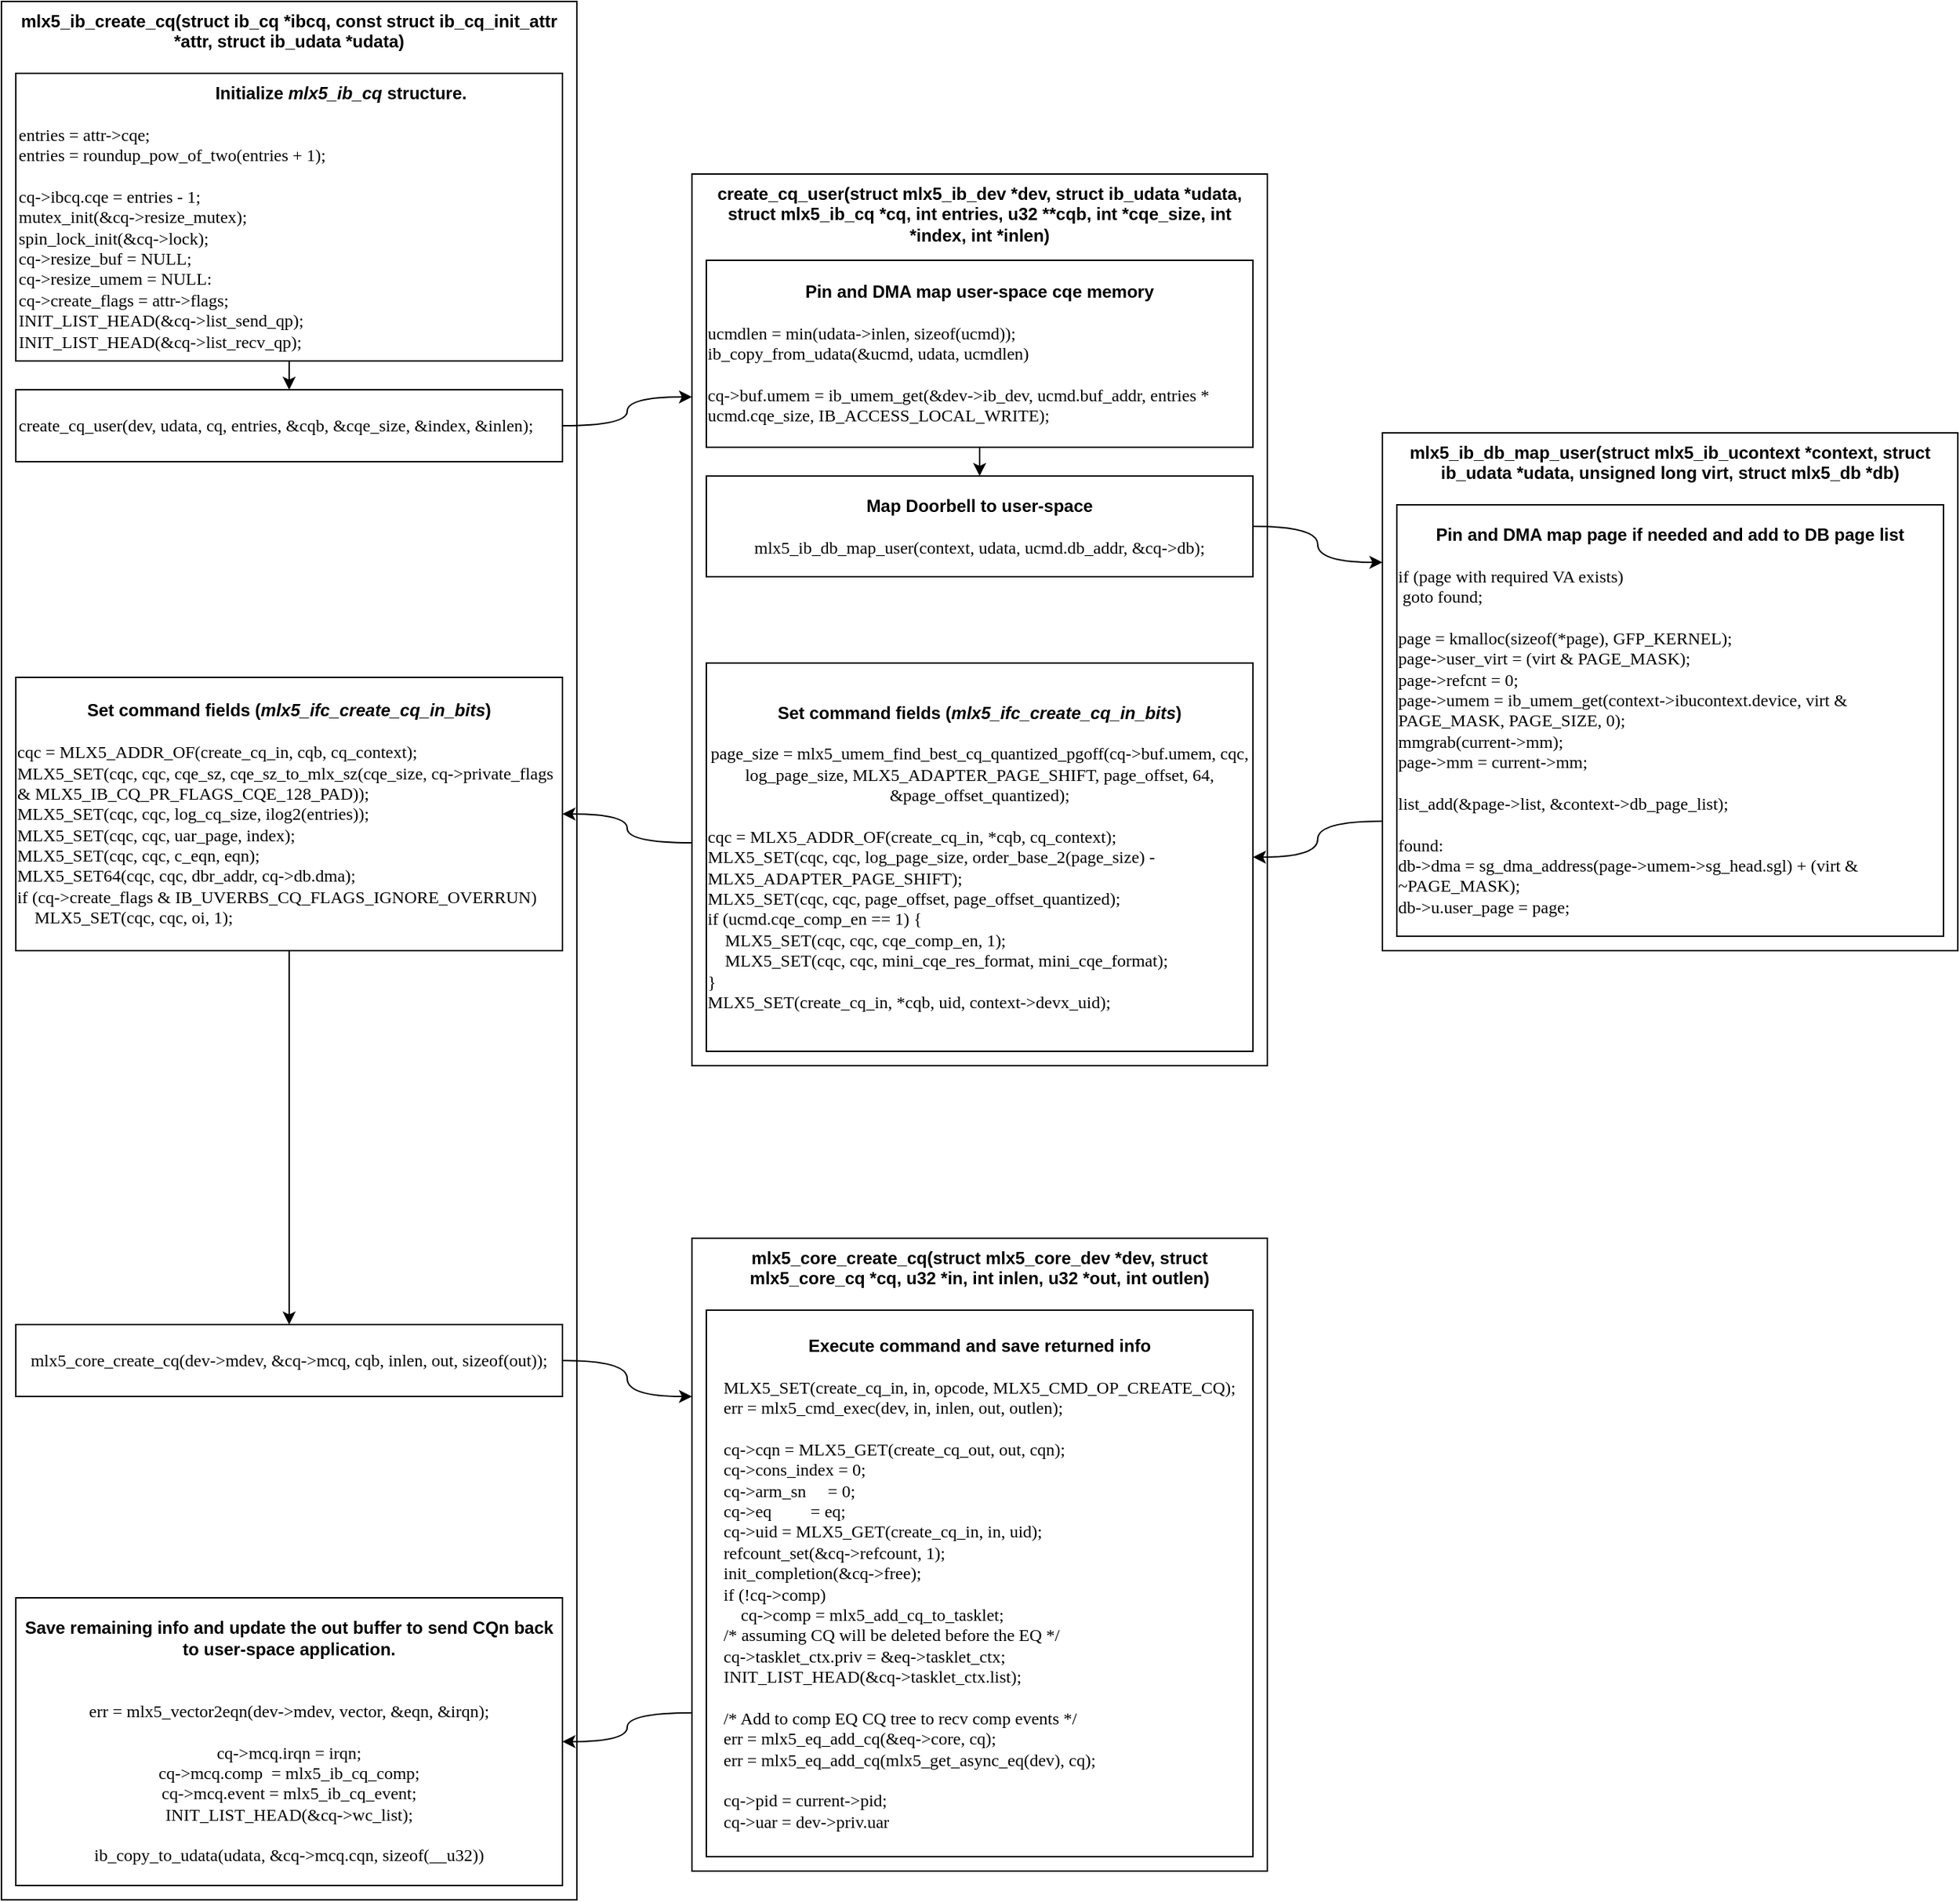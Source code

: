 <mxfile version="16.2.2" type="github">
  <diagram name="Page-1" id="74e2e168-ea6b-b213-b513-2b3c1d86103e">
    <mxGraphModel dx="1673" dy="964" grid="1" gridSize="10" guides="1" tooltips="1" connect="1" arrows="1" fold="1" page="1" pageScale="1" pageWidth="1654" pageHeight="1169" background="none" math="0" shadow="0">
      <root>
        <mxCell id="0" />
        <mxCell id="1" parent="0" />
        <mxCell id="ehqzlcscsCSHqdPRzGeW-19" value="&lt;div&gt;&lt;b&gt;mlx5_ib_create_cq(struct ib_cq *ibcq, const struct ib_cq_init_attr *attr, struct ib_udata *udata)&lt;/b&gt;&lt;/div&gt;" style="rounded=0;whiteSpace=wrap;html=1;verticalAlign=top;" vertex="1" parent="1">
          <mxGeometry x="120" y="40" width="400" height="1320" as="geometry" />
        </mxCell>
        <mxCell id="ehqzlcscsCSHqdPRzGeW-46" style="edgeStyle=orthogonalEdgeStyle;curved=1;rounded=0;orthogonalLoop=1;jettySize=auto;html=1;exitX=0;exitY=0.75;exitDx=0;exitDy=0;entryX=1;entryY=0.5;entryDx=0;entryDy=0;fontFamily=Consolas;fontSource=https%3A%2F%2Ffonts.googleapis.com%2Fcss%3Ffamily%3DConsolas;" edge="1" parent="1" source="ehqzlcscsCSHqdPRzGeW-20" target="ehqzlcscsCSHqdPRzGeW-45">
          <mxGeometry relative="1" as="geometry" />
        </mxCell>
        <mxCell id="ehqzlcscsCSHqdPRzGeW-20" value="&lt;div&gt;&lt;b&gt;create_cq_user(struct mlx5_ib_dev *dev, struct ib_udata *udata, &lt;/b&gt;&lt;/div&gt;&lt;div align=&quot;center&quot;&gt;&lt;b&gt;struct mlx5_ib_cq *cq, int entries, u32 **cqb, int *cqe_size, int &lt;/b&gt;&lt;br&gt;&lt;/div&gt;&lt;b&gt;*index, int *inlen)&lt;/b&gt;" style="rounded=0;whiteSpace=wrap;html=1;verticalAlign=top;" vertex="1" parent="1">
          <mxGeometry x="600" y="160" width="400" height="620" as="geometry" />
        </mxCell>
        <mxCell id="ehqzlcscsCSHqdPRzGeW-43" style="edgeStyle=orthogonalEdgeStyle;curved=1;rounded=0;orthogonalLoop=1;jettySize=auto;html=1;exitX=0;exitY=0.75;exitDx=0;exitDy=0;entryX=1;entryY=0.5;entryDx=0;entryDy=0;fontFamily=Consolas;fontSource=https%3A%2F%2Ffonts.googleapis.com%2Fcss%3Ffamily%3DConsolas;" edge="1" parent="1" source="ehqzlcscsCSHqdPRzGeW-32" target="ehqzlcscsCSHqdPRzGeW-36">
          <mxGeometry relative="1" as="geometry" />
        </mxCell>
        <mxCell id="ehqzlcscsCSHqdPRzGeW-32" value="&lt;b&gt;mlx5_ib_db_map_user(struct mlx5_ib_ucontext *context, struct ib_udata *udata, unsigned long virt, struct mlx5_db *db)&lt;/b&gt;" style="rounded=0;whiteSpace=wrap;html=1;verticalAlign=top;" vertex="1" parent="1">
          <mxGeometry x="1080" y="340" width="400" height="360" as="geometry" />
        </mxCell>
        <mxCell id="ehqzlcscsCSHqdPRzGeW-44" style="edgeStyle=orthogonalEdgeStyle;curved=1;rounded=0;orthogonalLoop=1;jettySize=auto;html=1;exitX=1;exitY=0.5;exitDx=0;exitDy=0;entryX=0;entryY=0.25;entryDx=0;entryDy=0;fontFamily=Consolas;fontSource=https%3A%2F%2Ffonts.googleapis.com%2Fcss%3Ffamily%3DConsolas;" edge="1" parent="1" source="ehqzlcscsCSHqdPRzGeW-21" target="ehqzlcscsCSHqdPRzGeW-20">
          <mxGeometry relative="1" as="geometry" />
        </mxCell>
        <mxCell id="ehqzlcscsCSHqdPRzGeW-21" value="&lt;div align=&quot;left&quot;&gt;&lt;font data-font-src=&quot;https://fonts.googleapis.com/css?family=Consolas&quot; face=&quot;Consolas&quot;&gt;create_cq_user(dev, udata, cq, entries, &amp;amp;cqb, &amp;amp;cqe_size, &amp;amp;index, &amp;amp;inlen);&lt;/font&gt;&lt;/div&gt;" style="rounded=0;whiteSpace=wrap;html=1;align=left;" vertex="1" parent="1">
          <mxGeometry x="130" y="310" width="380" height="50" as="geometry" />
        </mxCell>
        <mxCell id="ehqzlcscsCSHqdPRzGeW-29" style="edgeStyle=orthogonalEdgeStyle;curved=1;rounded=0;orthogonalLoop=1;jettySize=auto;html=1;exitX=0.5;exitY=1;exitDx=0;exitDy=0;entryX=0.5;entryY=0;entryDx=0;entryDy=0;fontFamily=Consolas;fontSource=https%3A%2F%2Ffonts.googleapis.com%2Fcss%3Ffamily%3DConsolas;" edge="1" parent="1" source="ehqzlcscsCSHqdPRzGeW-24" target="ehqzlcscsCSHqdPRzGeW-28">
          <mxGeometry relative="1" as="geometry" />
        </mxCell>
        <mxCell id="ehqzlcscsCSHqdPRzGeW-24" value="&lt;div&gt;&lt;b&gt;Pin and DMA map user-space cqe memory&lt;/b&gt;&lt;/div&gt;&lt;div&gt;&lt;br&gt;&lt;/div&gt;&lt;div align=&quot;left&quot;&gt;&lt;font data-font-src=&quot;https://fonts.googleapis.com/css?family=Consolas&quot; face=&quot;Consolas&quot;&gt;ucmdlen = min(udata-&amp;gt;inlen, sizeof(ucmd));&lt;/font&gt;&lt;/div&gt;&lt;div align=&quot;left&quot;&gt;&lt;font data-font-src=&quot;https://fonts.googleapis.com/css?family=Consolas&quot; face=&quot;Consolas&quot;&gt;ib_copy_from_udata(&amp;amp;ucmd, udata, ucmdlen)&lt;/font&gt;&lt;/div&gt;&lt;div align=&quot;left&quot;&gt;&lt;font data-font-src=&quot;https://fonts.googleapis.com/css?family=Consolas&quot; face=&quot;Consolas&quot;&gt;&lt;br&gt;&lt;/font&gt;&lt;/div&gt;&lt;div align=&quot;left&quot;&gt;&lt;font data-font-src=&quot;https://fonts.googleapis.com/css?family=Consolas&quot; face=&quot;Consolas&quot;&gt;cq-&amp;gt;buf.umem = ib_umem_get(&amp;amp;dev-&amp;gt;ib_dev, ucmd.buf_addr, entries * ucmd.cqe_size, IB_ACCESS_LOCAL_WRITE);&lt;/font&gt;&lt;br&gt;&lt;/div&gt;" style="rounded=0;whiteSpace=wrap;html=1;" vertex="1" parent="1">
          <mxGeometry x="610" y="220" width="380" height="130" as="geometry" />
        </mxCell>
        <mxCell id="ehqzlcscsCSHqdPRzGeW-58" style="edgeStyle=orthogonalEdgeStyle;curved=1;rounded=0;orthogonalLoop=1;jettySize=auto;html=1;exitX=1;exitY=0.5;exitDx=0;exitDy=0;entryX=0;entryY=0.25;entryDx=0;entryDy=0;fontFamily=Consolas;fontSource=https%3A%2F%2Ffonts.googleapis.com%2Fcss%3Ffamily%3DConsolas;" edge="1" parent="1" source="ehqzlcscsCSHqdPRzGeW-28" target="ehqzlcscsCSHqdPRzGeW-32">
          <mxGeometry relative="1" as="geometry" />
        </mxCell>
        <mxCell id="ehqzlcscsCSHqdPRzGeW-28" value="&lt;div&gt;&lt;b&gt;Map Doorbell to user-space&lt;/b&gt;&lt;/div&gt;&lt;div&gt;&lt;br&gt;&lt;/div&gt;&lt;div align=&quot;left&quot;&gt;&lt;font data-font-src=&quot;https://fonts.googleapis.com/css?family=Consolas&quot; face=&quot;Consolas&quot;&gt;mlx5_ib_db_map_user(context, udata, ucmd.db_addr, &amp;amp;cq-&amp;gt;db);&lt;/font&gt;&lt;br&gt;&lt;/div&gt;" style="rounded=0;whiteSpace=wrap;html=1;" vertex="1" parent="1">
          <mxGeometry x="610" y="370" width="380" height="70" as="geometry" />
        </mxCell>
        <mxCell id="ehqzlcscsCSHqdPRzGeW-33" value="&lt;div&gt;&lt;b&gt;Pin and DMA map page if needed and add to DB page list&lt;/b&gt;&lt;br&gt;&lt;/div&gt;&lt;div&gt;&lt;br&gt;&lt;/div&gt;&lt;div align=&quot;left&quot;&gt;&lt;font face=&quot;Consolas&quot;&gt;if (page with required VA exists)&lt;/font&gt;&lt;/div&gt;&lt;div align=&quot;left&quot;&gt;&lt;font face=&quot;Consolas&quot;&gt;&lt;span style=&quot;white-space: pre&quot;&gt;	&lt;/span&gt;goto found;&lt;/font&gt;&lt;br&gt;&lt;/div&gt;&lt;div align=&quot;left&quot;&gt;&lt;font data-font-src=&quot;https://fonts.googleapis.com/css?family=Consolas&quot; face=&quot;Consolas&quot;&gt;&lt;br&gt;&lt;/font&gt;&lt;/div&gt;&lt;div align=&quot;left&quot;&gt;&lt;font data-font-src=&quot;https://fonts.googleapis.com/css?family=Consolas&quot; face=&quot;Consolas&quot;&gt;page = kmalloc(sizeof(*page), GFP_KERNEL);&lt;br&gt;page-&amp;gt;user_virt = (virt &amp;amp; PAGE_MASK);&lt;br&gt;page-&amp;gt;refcnt = 0;&lt;br&gt;page-&amp;gt;umem = ib_umem_get(context-&amp;gt;ibucontext.device, virt &amp;amp; PAGE_MASK, PAGE_SIZE, 0);&lt;br&gt;mmgrab(current-&amp;gt;mm);&lt;br&gt;page-&amp;gt;mm = current-&amp;gt;mm;&lt;/font&gt;&lt;/div&gt;&lt;div align=&quot;left&quot;&gt;&lt;br&gt;&lt;/div&gt;&lt;div align=&quot;left&quot;&gt;&lt;font data-font-src=&quot;https://fonts.googleapis.com/css?family=Consolas&quot; face=&quot;Consolas&quot;&gt;list_add(&amp;amp;page-&amp;gt;list, &amp;amp;context-&amp;gt;db_page_list);&lt;/font&gt;&lt;/div&gt;&lt;div align=&quot;left&quot;&gt;&lt;font data-font-src=&quot;https://fonts.googleapis.com/css?family=Consolas&quot; face=&quot;Consolas&quot;&gt;&lt;br&gt;&lt;/font&gt;&lt;/div&gt;&lt;div align=&quot;left&quot;&gt;&lt;font data-font-src=&quot;https://fonts.googleapis.com/css?family=Consolas&quot; face=&quot;Consolas&quot;&gt;found:&lt;br&gt;&lt;/font&gt;&lt;/div&gt;&lt;div align=&quot;left&quot;&gt;&lt;font data-font-src=&quot;https://fonts.googleapis.com/css?family=Consolas&quot; face=&quot;Consolas&quot;&gt;db-&amp;gt;dma = sg_dma_address(page-&amp;gt;umem-&amp;gt;sg_head.sgl) + (virt &amp;amp; ~PAGE_MASK);&lt;br&gt;db-&amp;gt;u.user_page = page;&lt;/font&gt;&lt;br&gt;&lt;/div&gt;" style="rounded=0;whiteSpace=wrap;html=1;" vertex="1" parent="1">
          <mxGeometry x="1090" y="390" width="380" height="300" as="geometry" />
        </mxCell>
        <mxCell id="ehqzlcscsCSHqdPRzGeW-36" value="&lt;div&gt;&lt;b&gt;&lt;font face=&quot;Helvetica&quot;&gt;Set command fields (&lt;i&gt;mlx5_ifc_create_cq_in_bits&lt;/i&gt;)&lt;br&gt;&lt;/font&gt;&lt;/b&gt;&lt;/div&gt;&lt;div&gt;&lt;font face=&quot;Helvetica&quot;&gt;&lt;br&gt;&lt;/font&gt;&lt;/div&gt;&lt;div&gt;&lt;font face=&quot;Helvetica&quot;&gt;&lt;font data-font-src=&quot;https://fonts.googleapis.com/css?family=Consolas&quot; face=&quot;Consolas&quot;&gt;page_size = mlx5_umem_find_best_cq_quantized_pgoff(cq-&amp;gt;buf.umem, cqc, log_page_size, MLX5_ADAPTER_PAGE_SHIFT, page_offset, 64, &amp;amp;page_offset_quantized);&lt;/font&gt;&lt;br&gt;&lt;/font&gt;&lt;/div&gt;&lt;div&gt;&lt;font face=&quot;Helvetica&quot;&gt;&lt;br&gt;&lt;/font&gt;&lt;/div&gt;&lt;div align=&quot;left&quot;&gt;cqc = MLX5_ADDR_OF(create_cq_in, *cqb, cq_context);&lt;br&gt;MLX5_SET(cqc, cqc, log_page_size, order_base_2(page_size) - MLX5_ADAPTER_PAGE_SHIFT);&lt;br&gt;MLX5_SET(cqc, cqc, page_offset, page_offset_quantized);&lt;br&gt;if (ucmd.cqe_comp_en == 1) {&lt;br&gt;&amp;nbsp;&amp;nbsp; &amp;nbsp;MLX5_SET(cqc, cqc, cqe_comp_en, 1);&lt;br&gt;&amp;nbsp;&amp;nbsp; &amp;nbsp;MLX5_SET(cqc, cqc, mini_cqe_res_format, mini_cqe_format);&lt;br&gt;}&lt;br&gt;MLX5_SET(create_cq_in, *cqb, uid, context-&amp;gt;devx_uid);&lt;br&gt;&lt;/div&gt;" style="rounded=0;whiteSpace=wrap;html=1;fontFamily=Consolas;fontSource=https%3A%2F%2Ffonts.googleapis.com%2Fcss%3Ffamily%3DConsolas;" vertex="1" parent="1">
          <mxGeometry x="610" y="500" width="380" height="270" as="geometry" />
        </mxCell>
        <mxCell id="ehqzlcscsCSHqdPRzGeW-41" style="edgeStyle=orthogonalEdgeStyle;curved=1;rounded=0;orthogonalLoop=1;jettySize=auto;html=1;exitX=0.5;exitY=1;exitDx=0;exitDy=0;entryX=0.5;entryY=0;entryDx=0;entryDy=0;fontFamily=Consolas;fontSource=https%3A%2F%2Ffonts.googleapis.com%2Fcss%3Ffamily%3DConsolas;" edge="1" parent="1" source="ehqzlcscsCSHqdPRzGeW-39" target="ehqzlcscsCSHqdPRzGeW-21">
          <mxGeometry relative="1" as="geometry" />
        </mxCell>
        <mxCell id="ehqzlcscsCSHqdPRzGeW-39" value="&lt;div align=&quot;center&quot;&gt;&amp;nbsp;&amp;nbsp;&amp;nbsp;&amp;nbsp;&amp;nbsp;&amp;nbsp;&amp;nbsp;&amp;nbsp;&amp;nbsp;&amp;nbsp;&amp;nbsp;&amp;nbsp;&amp;nbsp;&amp;nbsp;&amp;nbsp;&amp;nbsp;&amp;nbsp;&amp;nbsp;&amp;nbsp;&amp;nbsp;&amp;nbsp;&amp;nbsp;&amp;nbsp;&amp;nbsp;&amp;nbsp;&amp;nbsp; &amp;nbsp; &amp;nbsp; &amp;nbsp; &amp;nbsp; &amp;nbsp; &amp;nbsp; &amp;nbsp; &lt;b&gt;Initialize &lt;i&gt;mlx5_ib_cq&lt;/i&gt; structure.&lt;/b&gt;&lt;/div&gt;&lt;div&gt;&lt;br&gt;&lt;/div&gt;&lt;div&gt;&lt;font data-font-src=&quot;https://fonts.googleapis.com/css?family=Consolas&quot; face=&quot;Consolas&quot;&gt;entries = attr-&amp;gt;cqe;&lt;br&gt;entries = roundup_pow_of_two(entries + 1);&lt;/font&gt;&lt;br&gt;&lt;/div&gt;&lt;div&gt;&lt;br&gt;&lt;/div&gt;&lt;div&gt;&lt;div align=&quot;left&quot;&gt;&lt;font data-font-src=&quot;https://fonts.googleapis.com/css?family=Consolas&quot; face=&quot;Consolas&quot;&gt;cq-&amp;gt;ibcq.cqe = entries - 1;&lt;/font&gt;&lt;/div&gt;&lt;div align=&quot;left&quot;&gt;&lt;font data-font-src=&quot;https://fonts.googleapis.com/css?family=Consolas&quot; face=&quot;Consolas&quot;&gt;mutex_init(&amp;amp;cq-&amp;gt;resize_mutex);&lt;/font&gt;&lt;/div&gt;&lt;div align=&quot;left&quot;&gt;&lt;font data-font-src=&quot;https://fonts.googleapis.com/css?family=Consolas&quot; face=&quot;Consolas&quot;&gt;spin_lock_init(&amp;amp;cq-&amp;gt;lock);&lt;/font&gt;&lt;/div&gt;&lt;div align=&quot;left&quot;&gt;&lt;font data-font-src=&quot;https://fonts.googleapis.com/css?family=Consolas&quot; face=&quot;Consolas&quot;&gt;cq-&amp;gt;resize_buf = NULL;&lt;/font&gt;&lt;/div&gt;&lt;div align=&quot;left&quot;&gt;&lt;font data-font-src=&quot;https://fonts.googleapis.com/css?family=Consolas&quot; face=&quot;Consolas&quot;&gt;cq-&amp;gt;resize_umem = NULL:&lt;/font&gt;&lt;/div&gt;&lt;font data-font-src=&quot;https://fonts.googleapis.com/css?family=Consolas&quot; face=&quot;Consolas&quot;&gt;cq-&amp;gt;create_flags = attr-&amp;gt;flags;&lt;br&gt;INIT_LIST_HEAD(&amp;amp;cq-&amp;gt;list_send_qp);&lt;br&gt;INIT_LIST_HEAD(&amp;amp;cq-&amp;gt;list_recv_qp);&lt;/font&gt;&lt;/div&gt;" style="rounded=0;whiteSpace=wrap;html=1;align=left;" vertex="1" parent="1">
          <mxGeometry x="130" y="90" width="380" height="200" as="geometry" />
        </mxCell>
        <mxCell id="ehqzlcscsCSHqdPRzGeW-48" value="" style="edgeStyle=orthogonalEdgeStyle;curved=1;rounded=0;orthogonalLoop=1;jettySize=auto;html=1;fontFamily=Consolas;fontSource=https%3A%2F%2Ffonts.googleapis.com%2Fcss%3Ffamily%3DConsolas;" edge="1" parent="1" source="ehqzlcscsCSHqdPRzGeW-45" target="ehqzlcscsCSHqdPRzGeW-47">
          <mxGeometry relative="1" as="geometry" />
        </mxCell>
        <mxCell id="ehqzlcscsCSHqdPRzGeW-45" value="&lt;div&gt;&lt;b&gt;&lt;font face=&quot;Helvetica&quot;&gt;Set command fields (&lt;i&gt;mlx5_ifc_create_cq_in_bits&lt;/i&gt;)&lt;/font&gt;&lt;/b&gt;&lt;/div&gt;&lt;div&gt;&lt;font face=&quot;Helvetica&quot;&gt;&lt;br&gt;&lt;/font&gt;&lt;/div&gt;&lt;div align=&quot;left&quot;&gt;cqc = MLX5_ADDR_OF(create_cq_in, cqb, cq_context);&lt;br&gt;MLX5_SET(cqc, cqc, cqe_sz, cqe_sz_to_mlx_sz(cqe_size, cq-&amp;gt;private_flags &amp;amp; MLX5_IB_CQ_PR_FLAGS_CQE_128_PAD));&lt;br&gt;MLX5_SET(cqc, cqc, log_cq_size, ilog2(entries));&lt;br&gt;MLX5_SET(cqc, cqc, uar_page, index);&lt;br&gt;MLX5_SET(cqc, cqc, c_eqn, eqn);&lt;br&gt;MLX5_SET64(cqc, cqc, dbr_addr, cq-&amp;gt;db.dma);&lt;br&gt;if (cq-&amp;gt;create_flags &amp;amp; IB_UVERBS_CQ_FLAGS_IGNORE_OVERRUN)&lt;br&gt;&amp;nbsp;&amp;nbsp; &amp;nbsp;MLX5_SET(cqc, cqc, oi, 1);&lt;br&gt;&lt;/div&gt;" style="rounded=0;whiteSpace=wrap;html=1;fontFamily=Consolas;fontSource=https%3A%2F%2Ffonts.googleapis.com%2Fcss%3Ffamily%3DConsolas;" vertex="1" parent="1">
          <mxGeometry x="130" y="510" width="380" height="190" as="geometry" />
        </mxCell>
        <mxCell id="ehqzlcscsCSHqdPRzGeW-52" style="edgeStyle=orthogonalEdgeStyle;curved=1;rounded=0;orthogonalLoop=1;jettySize=auto;html=1;exitX=1;exitY=0.5;exitDx=0;exitDy=0;entryX=0;entryY=0.25;entryDx=0;entryDy=0;fontFamily=Consolas;fontSource=https%3A%2F%2Ffonts.googleapis.com%2Fcss%3Ffamily%3DConsolas;" edge="1" parent="1" source="ehqzlcscsCSHqdPRzGeW-47" target="ehqzlcscsCSHqdPRzGeW-49">
          <mxGeometry relative="1" as="geometry" />
        </mxCell>
        <mxCell id="ehqzlcscsCSHqdPRzGeW-47" value="mlx5_core_create_cq(dev-&amp;gt;mdev, &amp;amp;cq-&amp;gt;mcq, cqb, inlen, out, sizeof(out));&lt;br&gt;" style="rounded=0;whiteSpace=wrap;html=1;fontFamily=Consolas;fontSource=https%3A%2F%2Ffonts.googleapis.com%2Fcss%3Ffamily%3DConsolas;" vertex="1" parent="1">
          <mxGeometry x="130" y="960" width="380" height="50" as="geometry" />
        </mxCell>
        <mxCell id="ehqzlcscsCSHqdPRzGeW-54" style="edgeStyle=orthogonalEdgeStyle;curved=1;rounded=0;orthogonalLoop=1;jettySize=auto;html=1;exitX=0;exitY=0.75;exitDx=0;exitDy=0;entryX=1;entryY=0.5;entryDx=0;entryDy=0;fontFamily=Consolas;fontSource=https%3A%2F%2Ffonts.googleapis.com%2Fcss%3Ffamily%3DConsolas;" edge="1" parent="1" source="ehqzlcscsCSHqdPRzGeW-49" target="ehqzlcscsCSHqdPRzGeW-53">
          <mxGeometry relative="1" as="geometry" />
        </mxCell>
        <mxCell id="ehqzlcscsCSHqdPRzGeW-49" value="&lt;b&gt;mlx5_core_create_cq(struct mlx5_core_dev *dev, struct mlx5_core_cq *cq, u32 *in, int inlen, u32 *out, int outlen)&lt;/b&gt;" style="rounded=0;whiteSpace=wrap;html=1;verticalAlign=top;" vertex="1" parent="1">
          <mxGeometry x="600" y="900" width="400" height="440" as="geometry" />
        </mxCell>
        <mxCell id="ehqzlcscsCSHqdPRzGeW-50" value="&lt;div&gt;&lt;font face=&quot;Helvetica&quot;&gt;&lt;b&gt;Execute command and save returned info&lt;br&gt;&lt;/b&gt;&lt;/font&gt;&lt;/div&gt;&lt;div&gt;&lt;font face=&quot;Helvetica&quot;&gt;&lt;b&gt;&lt;br&gt;&lt;/b&gt;&lt;/font&gt;&lt;/div&gt;&lt;div align=&quot;left&quot;&gt;&lt;font face=&quot;Helvetica&quot;&gt;&lt;font data-font-src=&quot;https://fonts.googleapis.com/css?family=Consolas&quot; face=&quot;Consolas&quot;&gt;MLX5_SET(create_cq_in, in, opcode, MLX5_CMD_OP_CREATE_CQ);&lt;br&gt;err = mlx5_cmd_exec(dev, in, inlen, out, outlen);&lt;br&gt;&lt;br&gt;cq-&amp;gt;cqn = MLX5_GET(create_cq_out, out, cqn);&lt;br&gt;cq-&amp;gt;cons_index = 0;&lt;br&gt;cq-&amp;gt;arm_sn&amp;nbsp;&amp;nbsp;&amp;nbsp;&amp;nbsp; = 0;&lt;br&gt;cq-&amp;gt;eq&amp;nbsp;&amp;nbsp;&amp;nbsp;&amp;nbsp;&amp;nbsp;&amp;nbsp;&amp;nbsp;&amp;nbsp; = eq;&lt;br&gt;cq-&amp;gt;uid = MLX5_GET(create_cq_in, in, uid);&lt;br&gt;refcount_set(&amp;amp;cq-&amp;gt;refcount, 1);&lt;br&gt;init_completion(&amp;amp;cq-&amp;gt;free);&lt;br&gt;if (!cq-&amp;gt;comp)&lt;br&gt;&amp;nbsp;&amp;nbsp; &amp;nbsp;cq-&amp;gt;comp = mlx5_add_cq_to_tasklet;&lt;br&gt;/* assuming CQ will be deleted before the EQ */&lt;br&gt;cq-&amp;gt;tasklet_ctx.priv = &amp;amp;eq-&amp;gt;tasklet_ctx;&lt;br&gt;INIT_LIST_HEAD(&amp;amp;cq-&amp;gt;tasklet_ctx.list);&lt;br&gt;&lt;br&gt;/* Add to comp EQ CQ tree to recv comp events */&lt;br&gt;err = mlx5_eq_add_cq(&amp;amp;eq-&amp;gt;core, cq);&lt;br&gt;err = mlx5_eq_add_cq(mlx5_get_async_eq(dev), cq);&lt;br&gt;&lt;br&gt;cq-&amp;gt;pid = current-&amp;gt;pid;&lt;br&gt;cq-&amp;gt;uar = dev-&amp;gt;priv.uar&lt;/font&gt;&lt;b&gt;&lt;br&gt;&lt;/b&gt;&lt;/font&gt;&lt;/div&gt;" style="rounded=0;whiteSpace=wrap;html=1;fontFamily=Consolas;fontSource=https%3A%2F%2Ffonts.googleapis.com%2Fcss%3Ffamily%3DConsolas;" vertex="1" parent="1">
          <mxGeometry x="610" y="950" width="380" height="380" as="geometry" />
        </mxCell>
        <mxCell id="ehqzlcscsCSHqdPRzGeW-53" value="&lt;div&gt;&lt;font face=&quot;Helvetica&quot;&gt;&lt;b&gt;Save remaining info and update the out buffer to send CQn back to user-space application.&lt;/b&gt;&lt;/font&gt;&lt;/div&gt;&lt;div&gt;&lt;font face=&quot;Helvetica&quot;&gt;&lt;b&gt;&lt;br&gt;&lt;/b&gt;&lt;/font&gt;&lt;/div&gt;&lt;div&gt;&lt;font face=&quot;Helvetica&quot;&gt;&lt;b&gt;&lt;br&gt;&lt;/b&gt;&lt;/font&gt;&lt;/div&gt;&lt;div&gt;&lt;font face=&quot;Helvetica&quot;&gt;&lt;font data-font-src=&quot;https://fonts.googleapis.com/css?family=Consolas&quot; face=&quot;Consolas&quot;&gt;err = mlx5_vector2eqn(dev-&amp;gt;mdev, vector, &amp;amp;eqn, &amp;amp;irqn);&lt;br&gt;&lt;br&gt;cq-&amp;gt;mcq.irqn = irqn;&lt;br&gt;cq-&amp;gt;mcq.comp&amp;nbsp; = mlx5_ib_cq_comp;&lt;br&gt;cq-&amp;gt;mcq.event = mlx5_ib_cq_event;&lt;br&gt;INIT_LIST_HEAD(&amp;amp;cq-&amp;gt;wc_list);&lt;br&gt;&lt;br&gt;ib_copy_to_udata(udata, &amp;amp;cq-&amp;gt;mcq.cqn, sizeof(__u32))&lt;/font&gt;&lt;br&gt;&lt;/font&gt;&lt;/div&gt; " style="rounded=0;whiteSpace=wrap;html=1;fontFamily=Consolas;fontSource=https%3A%2F%2Ffonts.googleapis.com%2Fcss%3Ffamily%3DConsolas;" vertex="1" parent="1">
          <mxGeometry x="130" y="1150" width="380" height="200" as="geometry" />
        </mxCell>
      </root>
    </mxGraphModel>
  </diagram>
</mxfile>

